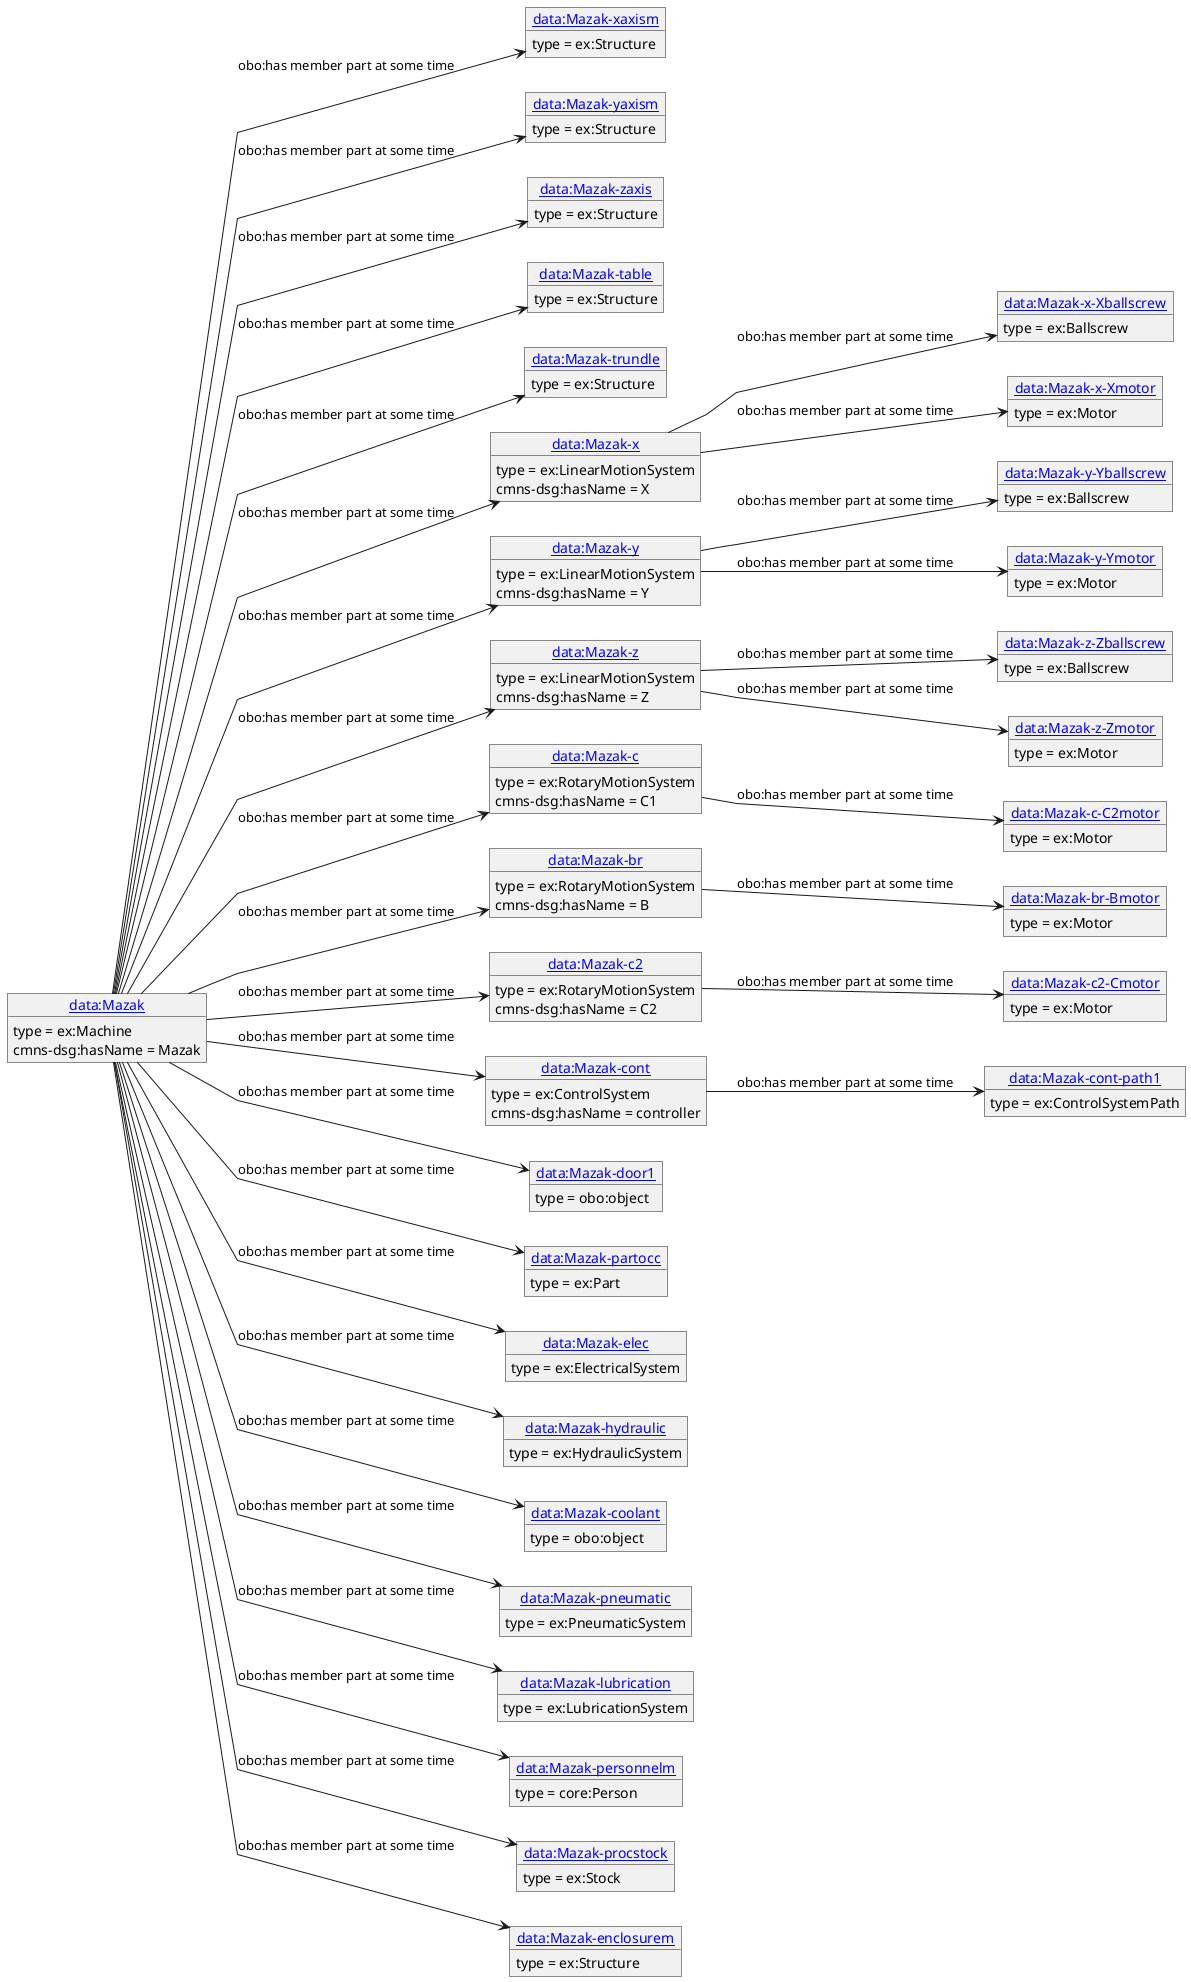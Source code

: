 @startuml
skinparam linetype polyline
left to right direction
object "[[./Mazak.html data:Mazak]]" as o1 {
 type = ex:Machine
 }
object "[[./Mazak-xaxism.html data:Mazak-xaxism]]" as o2 {
 type = ex:Structure
 }
object "[[./Mazak-yaxism.html data:Mazak-yaxism]]" as o3 {
 type = ex:Structure
 }
object "[[./Mazak-zaxis.html data:Mazak-zaxis]]" as o4 {
 type = ex:Structure
 }
object "[[./Mazak-table.html data:Mazak-table]]" as o5 {
 type = ex:Structure
 }
object "[[./Mazak-trundle.html data:Mazak-trundle]]" as o6 {
 type = ex:Structure
 }
object "[[./Mazak-x.html data:Mazak-x]]" as o7 {
 type = ex:LinearMotionSystem
 }
object "[[./Mazak-y.html data:Mazak-y]]" as o8 {
 type = ex:LinearMotionSystem
 }
object "[[./Mazak-z.html data:Mazak-z]]" as o9 {
 type = ex:LinearMotionSystem
 }
object "[[./Mazak-c.html data:Mazak-c]]" as o10 {
 type = ex:RotaryMotionSystem
 }
object "[[./Mazak-br.html data:Mazak-br]]" as o11 {
 type = ex:RotaryMotionSystem
 }
object "[[./Mazak-c2.html data:Mazak-c2]]" as o12 {
 type = ex:RotaryMotionSystem
 }
object "[[./Mazak-cont.html data:Mazak-cont]]" as o13 {
 type = ex:ControlSystem
 }
object "[[./Mazak-door1.html data:Mazak-door1]]" as o14 {
 type = obo:object
 }
object "[[./Mazak-partocc.html data:Mazak-partocc]]" as o15 {
 type = ex:Part
 }
object "[[./Mazak-elec.html data:Mazak-elec]]" as o16 {
 type = ex:ElectricalSystem
 }
object "[[./Mazak-hydraulic.html data:Mazak-hydraulic]]" as o17 {
 type = ex:HydraulicSystem
 }
object "[[./Mazak-coolant.html data:Mazak-coolant]]" as o18 {
 type = obo:object
 }
object "[[./Mazak-pneumatic.html data:Mazak-pneumatic]]" as o19 {
 type = ex:PneumaticSystem
 }
object "[[./Mazak-lubrication.html data:Mazak-lubrication]]" as o20 {
 type = ex:LubricationSystem
 }
object "[[./Mazak-personnelm.html data:Mazak-personnelm]]" as o21 {
 type = core:Person
 }
object "[[./Mazak-procstock.html data:Mazak-procstock]]" as o22 {
 type = ex:Stock
 }
object "[[./Mazak-enclosurem.html data:Mazak-enclosurem]]" as o23 {
 type = ex:Structure
 }
object "[[./Mazak-x-Xballscrew.html data:Mazak-x-Xballscrew]]" as o24 {
 type = ex:Ballscrew
 }
object "[[./Mazak-x-Xmotor.html data:Mazak-x-Xmotor]]" as o25 {
 type = ex:Motor
 }
object "[[./Mazak-y-Yballscrew.html data:Mazak-y-Yballscrew]]" as o26 {
 type = ex:Ballscrew
 }
object "[[./Mazak-y-Ymotor.html data:Mazak-y-Ymotor]]" as o27 {
 type = ex:Motor
 }
object "[[./Mazak-z-Zballscrew.html data:Mazak-z-Zballscrew]]" as o28 {
 type = ex:Ballscrew
 }
object "[[./Mazak-z-Zmotor.html data:Mazak-z-Zmotor]]" as o29 {
 type = ex:Motor
 }
object "[[./Mazak-c-C2motor.html data:Mazak-c-C2motor]]" as o30 {
 type = ex:Motor
 }
object "[[./Mazak-br-Bmotor.html data:Mazak-br-Bmotor]]" as o31 {
 type = ex:Motor
 }
object "[[./Mazak-c2-Cmotor.html data:Mazak-c2-Cmotor]]" as o32 {
 type = ex:Motor
 }
object "[[./Mazak-cont-path1.html data:Mazak-cont-path1]]" as o33 {
 type = ex:ControlSystemPath
 }
o1 --> o2 : obo:has member part at some time
o1 : cmns-dsg:hasName = Mazak
o1 --> o3 : obo:has member part at some time
o1 --> o4 : obo:has member part at some time
o1 --> o5 : obo:has member part at some time
o1 --> o6 : obo:has member part at some time
o1 --> o7 : obo:has member part at some time
o1 --> o8 : obo:has member part at some time
o1 --> o9 : obo:has member part at some time
o1 --> o10 : obo:has member part at some time
o1 --> o11 : obo:has member part at some time
o1 --> o12 : obo:has member part at some time
o1 --> o13 : obo:has member part at some time
o1 --> o14 : obo:has member part at some time
o1 --> o15 : obo:has member part at some time
o1 --> o16 : obo:has member part at some time
o1 --> o17 : obo:has member part at some time
o1 --> o18 : obo:has member part at some time
o1 --> o19 : obo:has member part at some time
o1 --> o20 : obo:has member part at some time
o1 --> o21 : obo:has member part at some time
o1 --> o22 : obo:has member part at some time
o1 --> o23 : obo:has member part at some time
o7 --> o24 : obo:has member part at some time
o7 : cmns-dsg:hasName = X
o7 --> o25 : obo:has member part at some time
o8 --> o26 : obo:has member part at some time
o8 : cmns-dsg:hasName = Y
o8 --> o27 : obo:has member part at some time
o9 --> o28 : obo:has member part at some time
o9 : cmns-dsg:hasName = Z
o9 --> o29 : obo:has member part at some time
o10 --> o30 : obo:has member part at some time
o10 : cmns-dsg:hasName = C1
o11 --> o31 : obo:has member part at some time
o11 : cmns-dsg:hasName = B
o12 --> o32 : obo:has member part at some time
o12 : cmns-dsg:hasName = C2
o13 --> o33 : obo:has member part at some time
o13 : cmns-dsg:hasName = controller
@enduml
